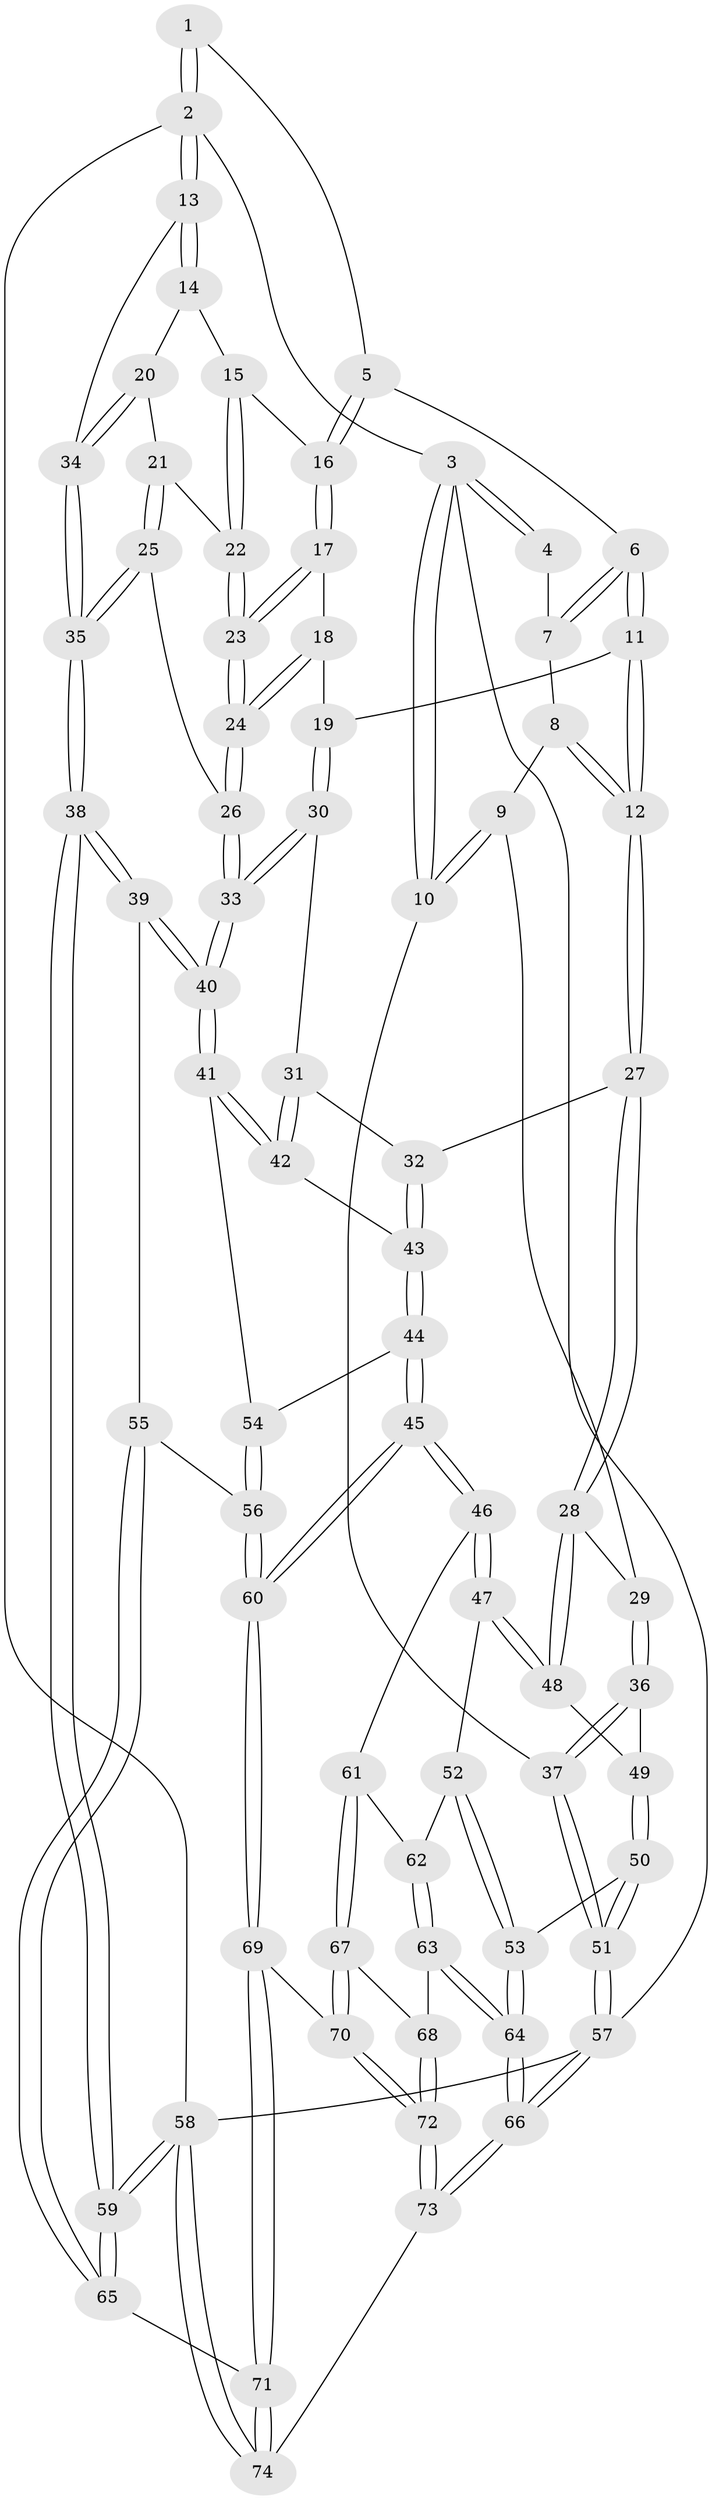 // coarse degree distribution, {4: 0.5111111111111111, 3: 0.4888888888888889}
// Generated by graph-tools (version 1.1) at 2025/38/03/04/25 23:38:34]
// undirected, 74 vertices, 182 edges
graph export_dot {
  node [color=gray90,style=filled];
  1 [pos="+0.889531830035535+0"];
  2 [pos="+1+0"];
  3 [pos="+0+0"];
  4 [pos="+0.3344802826824252+0"];
  5 [pos="+0.7663190510042736+0.09595636611172617"];
  6 [pos="+0.4955478894187315+0.15796304119395913"];
  7 [pos="+0.3456446347741636+0"];
  8 [pos="+0.2346147814905818+0.15233060359698514"];
  9 [pos="+0.14612962019737863+0.23994398560469377"];
  10 [pos="+0+0"];
  11 [pos="+0.4879100731130127+0.23951963300601195"];
  12 [pos="+0.42958177306707257+0.3282802002388428"];
  13 [pos="+1+0"];
  14 [pos="+0.9216135189750176+0.23454898872668078"];
  15 [pos="+0.8382006678656707+0.20834936664681575"];
  16 [pos="+0.783230708216466+0.17043296051507276"];
  17 [pos="+0.7731989271003695+0.19203614469811917"];
  18 [pos="+0.7394360192667767+0.25858510053777695"];
  19 [pos="+0.662389962983618+0.3210653970302918"];
  20 [pos="+1+0.3428631409798047"];
  21 [pos="+0.9131828064040524+0.3388255363384697"];
  22 [pos="+0.869462646429074+0.33177445102034886"];
  23 [pos="+0.8444234610519779+0.36732666877465936"];
  24 [pos="+0.8174442388746669+0.41651624241423235"];
  25 [pos="+0.8263948276782702+0.45716821336551855"];
  26 [pos="+0.8181522578440601+0.4538873030875895"];
  27 [pos="+0.39268569209283055+0.43140981059051214"];
  28 [pos="+0.2931142084709019+0.46896114914205334"];
  29 [pos="+0.18064982556252113+0.3782948194508445"];
  30 [pos="+0.6547516157686533+0.4443293618329373"];
  31 [pos="+0.5803537785984728+0.46630158018507173"];
  32 [pos="+0.4870969492009335+0.48046082239759513"];
  33 [pos="+0.7256788178590652+0.48359086932330264"];
  34 [pos="+1+0.4583945622235601"];
  35 [pos="+1+0.6002571375998087"];
  36 [pos="+0+0.4812198493797939"];
  37 [pos="+0+0.4891523679602944"];
  38 [pos="+1+0.7045920320654352"];
  39 [pos="+0.8086819674996301+0.7116301227635389"];
  40 [pos="+0.7191506072937582+0.6394105122794728"];
  41 [pos="+0.6600802581106449+0.6497866522382209"];
  42 [pos="+0.6567172288480965+0.6474408998060353"];
  43 [pos="+0.5178880857422009+0.5820029570803109"];
  44 [pos="+0.48625038620670996+0.704997397874302"];
  45 [pos="+0.4444075842830178+0.7778387214650522"];
  46 [pos="+0.3649510608711353+0.7655105750381997"];
  47 [pos="+0.31763936479906396+0.7096808034498365"];
  48 [pos="+0.2718591755745238+0.5394150391330892"];
  49 [pos="+0.14483985939054203+0.6000944251200988"];
  50 [pos="+0.04112978712341412+0.7504176416782676"];
  51 [pos="+0+0.7461563342085464"];
  52 [pos="+0.16677107707862804+0.7639607016648201"];
  53 [pos="+0.06566827455084123+0.7667321522074372"];
  54 [pos="+0.648160282646505+0.6640749819488582"];
  55 [pos="+0.7499837622810341+0.7870240499947527"];
  56 [pos="+0.5860203366935495+0.8216792129677776"];
  57 [pos="+0+1"];
  58 [pos="+1+1"];
  59 [pos="+1+1"];
  60 [pos="+0.5355783320827611+0.8585040932275647"];
  61 [pos="+0.3474908587970018+0.793988565690369"];
  62 [pos="+0.2050090545317896+0.8440036933535673"];
  63 [pos="+0.152263122407784+0.9403218339057839"];
  64 [pos="+0.14532087642939426+0.9441578740683836"];
  65 [pos="+0.7552075162028009+0.8842010584285641"];
  66 [pos="+0+1"];
  67 [pos="+0.3137773933562597+0.8845398994555661"];
  68 [pos="+0.16934290539670843+0.9366017071225765"];
  69 [pos="+0.5372764885777176+0.8670735758796327"];
  70 [pos="+0.33992796955676424+0.9857773443735061"];
  71 [pos="+0.5972219584071564+1"];
  72 [pos="+0.3392521887063508+0.9921440005512461"];
  73 [pos="+0.3515189257014014+1"];
  74 [pos="+0.609721522367049+1"];
  1 -- 2;
  1 -- 2;
  1 -- 5;
  2 -- 3;
  2 -- 13;
  2 -- 13;
  2 -- 58;
  3 -- 4;
  3 -- 4;
  3 -- 10;
  3 -- 10;
  3 -- 57;
  4 -- 7;
  5 -- 6;
  5 -- 16;
  5 -- 16;
  6 -- 7;
  6 -- 7;
  6 -- 11;
  6 -- 11;
  7 -- 8;
  8 -- 9;
  8 -- 12;
  8 -- 12;
  9 -- 10;
  9 -- 10;
  9 -- 29;
  10 -- 37;
  11 -- 12;
  11 -- 12;
  11 -- 19;
  12 -- 27;
  12 -- 27;
  13 -- 14;
  13 -- 14;
  13 -- 34;
  14 -- 15;
  14 -- 20;
  15 -- 16;
  15 -- 22;
  15 -- 22;
  16 -- 17;
  16 -- 17;
  17 -- 18;
  17 -- 23;
  17 -- 23;
  18 -- 19;
  18 -- 24;
  18 -- 24;
  19 -- 30;
  19 -- 30;
  20 -- 21;
  20 -- 34;
  20 -- 34;
  21 -- 22;
  21 -- 25;
  21 -- 25;
  22 -- 23;
  22 -- 23;
  23 -- 24;
  23 -- 24;
  24 -- 26;
  24 -- 26;
  25 -- 26;
  25 -- 35;
  25 -- 35;
  26 -- 33;
  26 -- 33;
  27 -- 28;
  27 -- 28;
  27 -- 32;
  28 -- 29;
  28 -- 48;
  28 -- 48;
  29 -- 36;
  29 -- 36;
  30 -- 31;
  30 -- 33;
  30 -- 33;
  31 -- 32;
  31 -- 42;
  31 -- 42;
  32 -- 43;
  32 -- 43;
  33 -- 40;
  33 -- 40;
  34 -- 35;
  34 -- 35;
  35 -- 38;
  35 -- 38;
  36 -- 37;
  36 -- 37;
  36 -- 49;
  37 -- 51;
  37 -- 51;
  38 -- 39;
  38 -- 39;
  38 -- 59;
  38 -- 59;
  39 -- 40;
  39 -- 40;
  39 -- 55;
  40 -- 41;
  40 -- 41;
  41 -- 42;
  41 -- 42;
  41 -- 54;
  42 -- 43;
  43 -- 44;
  43 -- 44;
  44 -- 45;
  44 -- 45;
  44 -- 54;
  45 -- 46;
  45 -- 46;
  45 -- 60;
  45 -- 60;
  46 -- 47;
  46 -- 47;
  46 -- 61;
  47 -- 48;
  47 -- 48;
  47 -- 52;
  48 -- 49;
  49 -- 50;
  49 -- 50;
  50 -- 51;
  50 -- 51;
  50 -- 53;
  51 -- 57;
  51 -- 57;
  52 -- 53;
  52 -- 53;
  52 -- 62;
  53 -- 64;
  53 -- 64;
  54 -- 56;
  54 -- 56;
  55 -- 56;
  55 -- 65;
  55 -- 65;
  56 -- 60;
  56 -- 60;
  57 -- 66;
  57 -- 66;
  57 -- 58;
  58 -- 59;
  58 -- 59;
  58 -- 74;
  58 -- 74;
  59 -- 65;
  59 -- 65;
  60 -- 69;
  60 -- 69;
  61 -- 62;
  61 -- 67;
  61 -- 67;
  62 -- 63;
  62 -- 63;
  63 -- 64;
  63 -- 64;
  63 -- 68;
  64 -- 66;
  64 -- 66;
  65 -- 71;
  66 -- 73;
  66 -- 73;
  67 -- 68;
  67 -- 70;
  67 -- 70;
  68 -- 72;
  68 -- 72;
  69 -- 70;
  69 -- 71;
  69 -- 71;
  70 -- 72;
  70 -- 72;
  71 -- 74;
  71 -- 74;
  72 -- 73;
  72 -- 73;
  73 -- 74;
}
